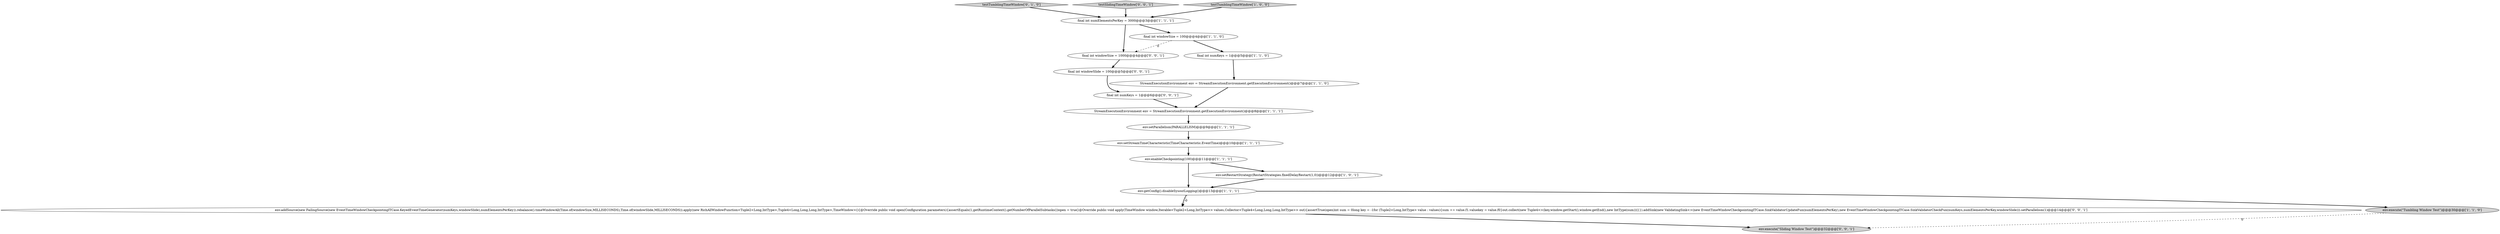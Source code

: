 digraph {
4 [style = filled, label = "env.setStreamTimeCharacteristic(TimeCharacteristic.EventTime)@@@10@@@['1', '1', '1']", fillcolor = white, shape = ellipse image = "AAA0AAABBB1BBB"];
2 [style = filled, label = "env.setParallelism(PARALLELISM)@@@9@@@['1', '1', '1']", fillcolor = white, shape = ellipse image = "AAA0AAABBB1BBB"];
12 [style = filled, label = "testTumblingTimeWindow['0', '1', '0']", fillcolor = lightgray, shape = diamond image = "AAA0AAABBB2BBB"];
16 [style = filled, label = "env.addSource(new FailingSource(new EventTimeWindowCheckpointingITCase.KeyedEventTimeGenerator(numKeys,windowSlide),numElementsPerKey)).rebalance().timeWindowAll(Time.of(windowSize,MILLISECONDS),Time.of(windowSlide,MILLISECONDS)).apply(new RichAllWindowFunction<Tuple2<Long,IntType>,Tuple4<Long,Long,Long,IntType>,TimeWindow>(){@Override public void open(Configuration parameters){assertEquals(1,getRuntimeContext().getNumberOfParallelSubtasks())open = true}@Override public void apply(TimeWindow window,Iterable<Tuple2<Long,IntType>> values,Collector<Tuple4<Long,Long,Long,IntType>> out){assertTrue(open)int sum = 0long key = -1for (Tuple2<Long,IntType> value : values){sum += value.f1.valuekey = value.f0}out.collect(new Tuple4<>(key,window.getStart(),window.getEnd(),new IntType(sum)))}}).addSink(new ValidatingSink<>(new EventTimeWindowCheckpointingITCase.SinkValidatorUpdateFun(numElementsPerKey),new EventTimeWindowCheckpointingITCase.SinkValidatorCheckFun(numKeys,numElementsPerKey,windowSlide))).setParallelism(1)@@@14@@@['0', '0', '1']", fillcolor = white, shape = ellipse image = "AAA0AAABBB3BBB"];
17 [style = filled, label = "testSlidingTimeWindow['0', '0', '1']", fillcolor = lightgray, shape = diamond image = "AAA0AAABBB3BBB"];
3 [style = filled, label = "final int numElementsPerKey = 3000@@@3@@@['1', '1', '1']", fillcolor = white, shape = ellipse image = "AAA0AAABBB1BBB"];
13 [style = filled, label = "final int windowSize = 1000@@@4@@@['0', '0', '1']", fillcolor = white, shape = ellipse image = "AAA0AAABBB3BBB"];
8 [style = filled, label = "testTumblingTimeWindow['1', '0', '0']", fillcolor = lightgray, shape = diamond image = "AAA0AAABBB1BBB"];
5 [style = filled, label = "final int windowSize = 100@@@4@@@['1', '1', '0']", fillcolor = white, shape = ellipse image = "AAA0AAABBB1BBB"];
14 [style = filled, label = "env.execute(\"Sliding Window Test\")@@@32@@@['0', '0', '1']", fillcolor = lightgray, shape = ellipse image = "AAA0AAABBB3BBB"];
10 [style = filled, label = "final int numKeys = 1@@@5@@@['1', '1', '0']", fillcolor = white, shape = ellipse image = "AAA0AAABBB1BBB"];
11 [style = filled, label = "StreamExecutionEnvironment env = StreamExecutionEnvironment.getExecutionEnvironment()@@@7@@@['1', '1', '0']", fillcolor = white, shape = ellipse image = "AAA0AAABBB1BBB"];
1 [style = filled, label = "env.execute(\"Tumbling Window Test\")@@@30@@@['1', '1', '0']", fillcolor = lightgray, shape = ellipse image = "AAA0AAABBB1BBB"];
18 [style = filled, label = "final int numKeys = 1@@@6@@@['0', '0', '1']", fillcolor = white, shape = ellipse image = "AAA0AAABBB3BBB"];
7 [style = filled, label = "StreamExecutionEnvironment env = StreamExecutionEnvironment.getExecutionEnvironment()@@@8@@@['1', '1', '1']", fillcolor = white, shape = ellipse image = "AAA0AAABBB1BBB"];
0 [style = filled, label = "env.getConfig().disableSysoutLogging()@@@13@@@['1', '1', '1']", fillcolor = white, shape = ellipse image = "AAA0AAABBB1BBB"];
15 [style = filled, label = "final int windowSlide = 100@@@5@@@['0', '0', '1']", fillcolor = white, shape = ellipse image = "AAA0AAABBB3BBB"];
9 [style = filled, label = "env.setRestartStrategy(RestartStrategies.fixedDelayRestart(1,0))@@@12@@@['1', '0', '1']", fillcolor = white, shape = ellipse image = "AAA0AAABBB1BBB"];
6 [style = filled, label = "env.enableCheckpointing(100)@@@11@@@['1', '1', '1']", fillcolor = white, shape = ellipse image = "AAA0AAABBB1BBB"];
5->13 [style = dashed, label="0"];
5->10 [style = bold, label=""];
0->16 [style = bold, label=""];
9->0 [style = bold, label=""];
1->14 [style = dashed, label="0"];
4->6 [style = bold, label=""];
8->3 [style = bold, label=""];
0->16 [style = dashed, label="0"];
6->0 [style = bold, label=""];
2->4 [style = bold, label=""];
15->18 [style = bold, label=""];
3->5 [style = bold, label=""];
7->2 [style = bold, label=""];
0->1 [style = bold, label=""];
17->3 [style = bold, label=""];
3->13 [style = bold, label=""];
16->14 [style = bold, label=""];
12->3 [style = bold, label=""];
13->15 [style = bold, label=""];
6->9 [style = bold, label=""];
18->7 [style = bold, label=""];
11->7 [style = bold, label=""];
10->11 [style = bold, label=""];
}
